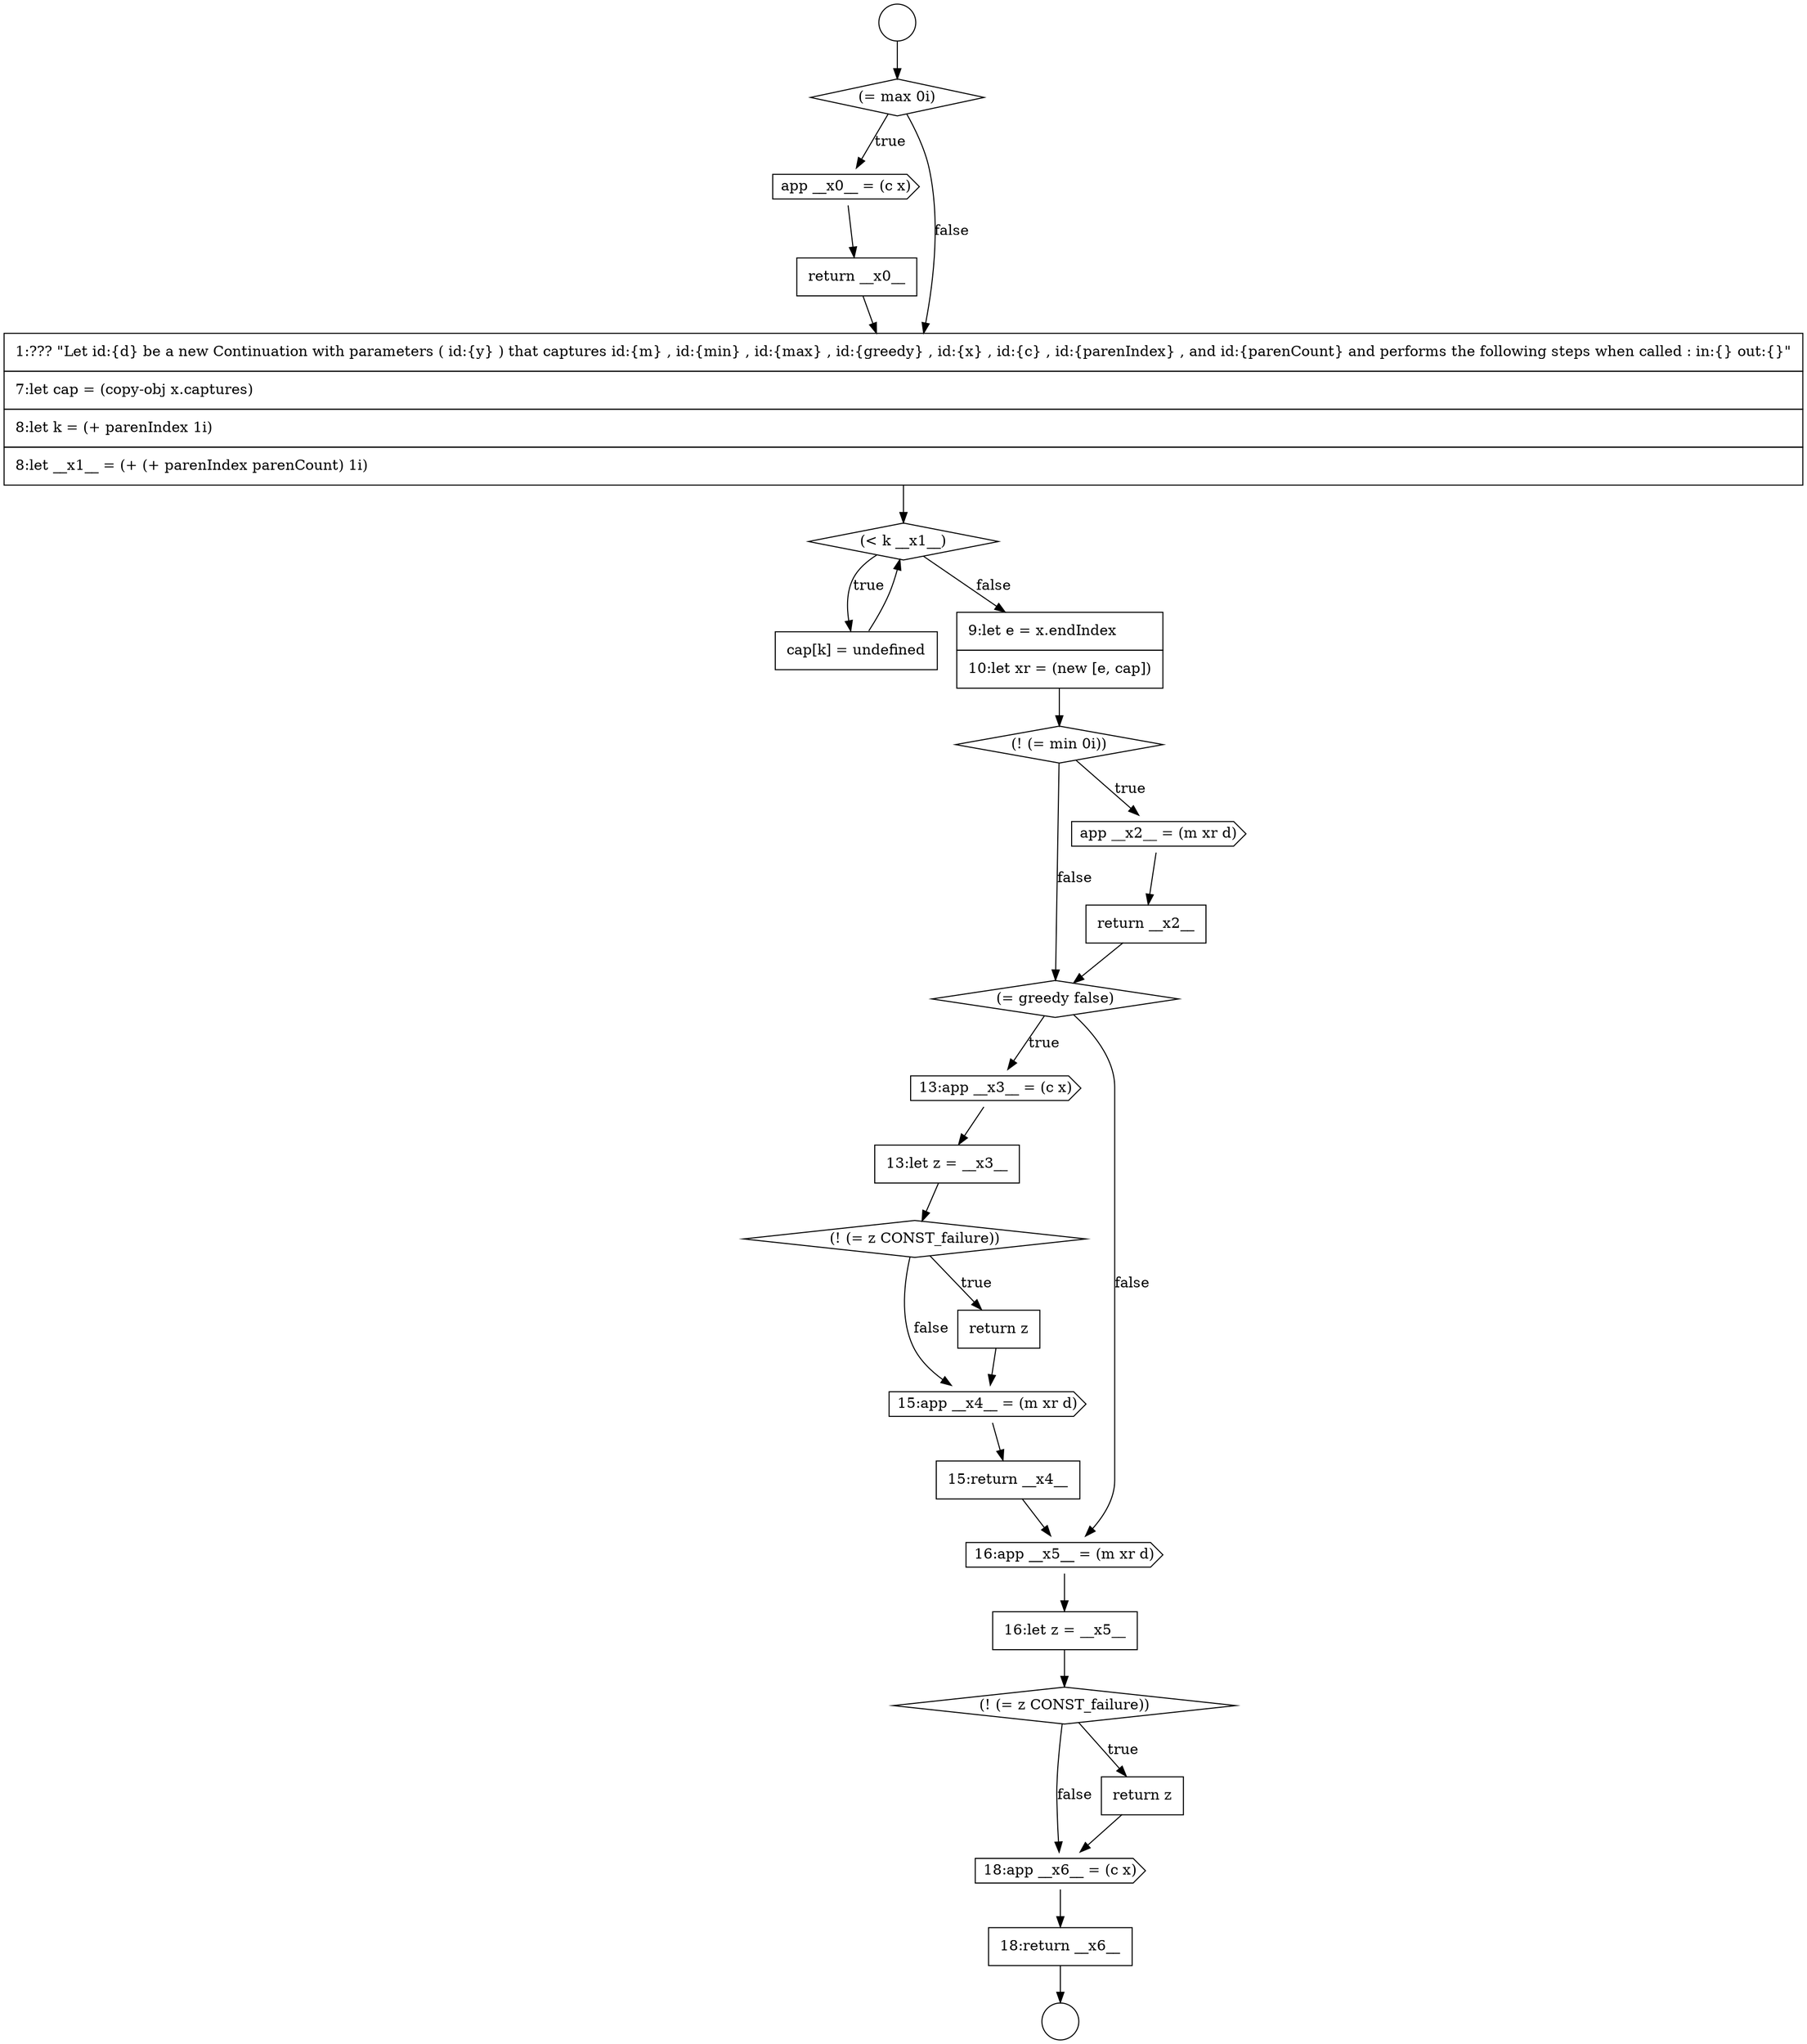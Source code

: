 digraph {
  node14343 [shape=cds, label=<<font color="black">15:app __x4__ = (m xr d)</font>> color="black" fillcolor="white" style=filled]
  node14347 [shape=diamond, label=<<font color="black">(! (= z CONST_failure))</font>> color="black" fillcolor="white" style=filled]
  node14342 [shape=none, margin=0, label=<<font color="black">
    <table border="0" cellborder="1" cellspacing="0" cellpadding="10">
      <tr><td align="left">return z</td></tr>
    </table>
  </font>> color="black" fillcolor="white" style=filled]
  node14338 [shape=diamond, label=<<font color="black">(= greedy false)</font>> color="black" fillcolor="white" style=filled]
  node14335 [shape=diamond, label=<<font color="black">(! (= min 0i))</font>> color="black" fillcolor="white" style=filled]
  node14326 [shape=circle label=" " color="black" fillcolor="white" style=filled]
  node14341 [shape=diamond, label=<<font color="black">(! (= z CONST_failure))</font>> color="black" fillcolor="white" style=filled]
  node14337 [shape=none, margin=0, label=<<font color="black">
    <table border="0" cellborder="1" cellspacing="0" cellpadding="10">
      <tr><td align="left">return __x2__</td></tr>
    </table>
  </font>> color="black" fillcolor="white" style=filled]
  node14329 [shape=cds, label=<<font color="black">app __x0__ = (c x)</font>> color="black" fillcolor="white" style=filled]
  node14349 [shape=cds, label=<<font color="black">18:app __x6__ = (c x)</font>> color="black" fillcolor="white" style=filled]
  node14336 [shape=cds, label=<<font color="black">app __x2__ = (m xr d)</font>> color="black" fillcolor="white" style=filled]
  node14344 [shape=none, margin=0, label=<<font color="black">
    <table border="0" cellborder="1" cellspacing="0" cellpadding="10">
      <tr><td align="left">15:return __x4__</td></tr>
    </table>
  </font>> color="black" fillcolor="white" style=filled]
  node14330 [shape=none, margin=0, label=<<font color="black">
    <table border="0" cellborder="1" cellspacing="0" cellpadding="10">
      <tr><td align="left">return __x0__</td></tr>
    </table>
  </font>> color="black" fillcolor="white" style=filled]
  node14333 [shape=none, margin=0, label=<<font color="black">
    <table border="0" cellborder="1" cellspacing="0" cellpadding="10">
      <tr><td align="left">cap[k] = undefined</td></tr>
    </table>
  </font>> color="black" fillcolor="white" style=filled]
  node14328 [shape=diamond, label=<<font color="black">(= max 0i)</font>> color="black" fillcolor="white" style=filled]
  node14331 [shape=none, margin=0, label=<<font color="black">
    <table border="0" cellborder="1" cellspacing="0" cellpadding="10">
      <tr><td align="left">1:??? &quot;Let id:{d} be a new Continuation with parameters ( id:{y} ) that captures id:{m} , id:{min} , id:{max} , id:{greedy} , id:{x} , id:{c} , id:{parenIndex} , and id:{parenCount} and performs the following steps when called : in:{} out:{}&quot;</td></tr>
      <tr><td align="left">7:let cap = (copy-obj x.captures)</td></tr>
      <tr><td align="left">8:let k = (+ parenIndex 1i)</td></tr>
      <tr><td align="left">8:let __x1__ = (+ (+ parenIndex parenCount) 1i)</td></tr>
    </table>
  </font>> color="black" fillcolor="white" style=filled]
  node14334 [shape=none, margin=0, label=<<font color="black">
    <table border="0" cellborder="1" cellspacing="0" cellpadding="10">
      <tr><td align="left">9:let e = x.endIndex</td></tr>
      <tr><td align="left">10:let xr = (new [e, cap])</td></tr>
    </table>
  </font>> color="black" fillcolor="white" style=filled]
  node14339 [shape=cds, label=<<font color="black">13:app __x3__ = (c x)</font>> color="black" fillcolor="white" style=filled]
  node14346 [shape=none, margin=0, label=<<font color="black">
    <table border="0" cellborder="1" cellspacing="0" cellpadding="10">
      <tr><td align="left">16:let z = __x5__</td></tr>
    </table>
  </font>> color="black" fillcolor="white" style=filled]
  node14327 [shape=circle label=" " color="black" fillcolor="white" style=filled]
  node14348 [shape=none, margin=0, label=<<font color="black">
    <table border="0" cellborder="1" cellspacing="0" cellpadding="10">
      <tr><td align="left">return z</td></tr>
    </table>
  </font>> color="black" fillcolor="white" style=filled]
  node14332 [shape=diamond, label=<<font color="black">(&lt; k __x1__)</font>> color="black" fillcolor="white" style=filled]
  node14350 [shape=none, margin=0, label=<<font color="black">
    <table border="0" cellborder="1" cellspacing="0" cellpadding="10">
      <tr><td align="left">18:return __x6__</td></tr>
    </table>
  </font>> color="black" fillcolor="white" style=filled]
  node14345 [shape=cds, label=<<font color="black">16:app __x5__ = (m xr d)</font>> color="black" fillcolor="white" style=filled]
  node14340 [shape=none, margin=0, label=<<font color="black">
    <table border="0" cellborder="1" cellspacing="0" cellpadding="10">
      <tr><td align="left">13:let z = __x3__</td></tr>
    </table>
  </font>> color="black" fillcolor="white" style=filled]
  node14333 -> node14332 [ color="black"]
  node14342 -> node14343 [ color="black"]
  node14334 -> node14335 [ color="black"]
  node14345 -> node14346 [ color="black"]
  node14339 -> node14340 [ color="black"]
  node14344 -> node14345 [ color="black"]
  node14337 -> node14338 [ color="black"]
  node14350 -> node14327 [ color="black"]
  node14343 -> node14344 [ color="black"]
  node14326 -> node14328 [ color="black"]
  node14347 -> node14348 [label=<<font color="black">true</font>> color="black"]
  node14347 -> node14349 [label=<<font color="black">false</font>> color="black"]
  node14328 -> node14329 [label=<<font color="black">true</font>> color="black"]
  node14328 -> node14331 [label=<<font color="black">false</font>> color="black"]
  node14335 -> node14336 [label=<<font color="black">true</font>> color="black"]
  node14335 -> node14338 [label=<<font color="black">false</font>> color="black"]
  node14330 -> node14331 [ color="black"]
  node14341 -> node14342 [label=<<font color="black">true</font>> color="black"]
  node14341 -> node14343 [label=<<font color="black">false</font>> color="black"]
  node14331 -> node14332 [ color="black"]
  node14340 -> node14341 [ color="black"]
  node14346 -> node14347 [ color="black"]
  node14332 -> node14333 [label=<<font color="black">true</font>> color="black"]
  node14332 -> node14334 [label=<<font color="black">false</font>> color="black"]
  node14349 -> node14350 [ color="black"]
  node14329 -> node14330 [ color="black"]
  node14336 -> node14337 [ color="black"]
  node14338 -> node14339 [label=<<font color="black">true</font>> color="black"]
  node14338 -> node14345 [label=<<font color="black">false</font>> color="black"]
  node14348 -> node14349 [ color="black"]
}
